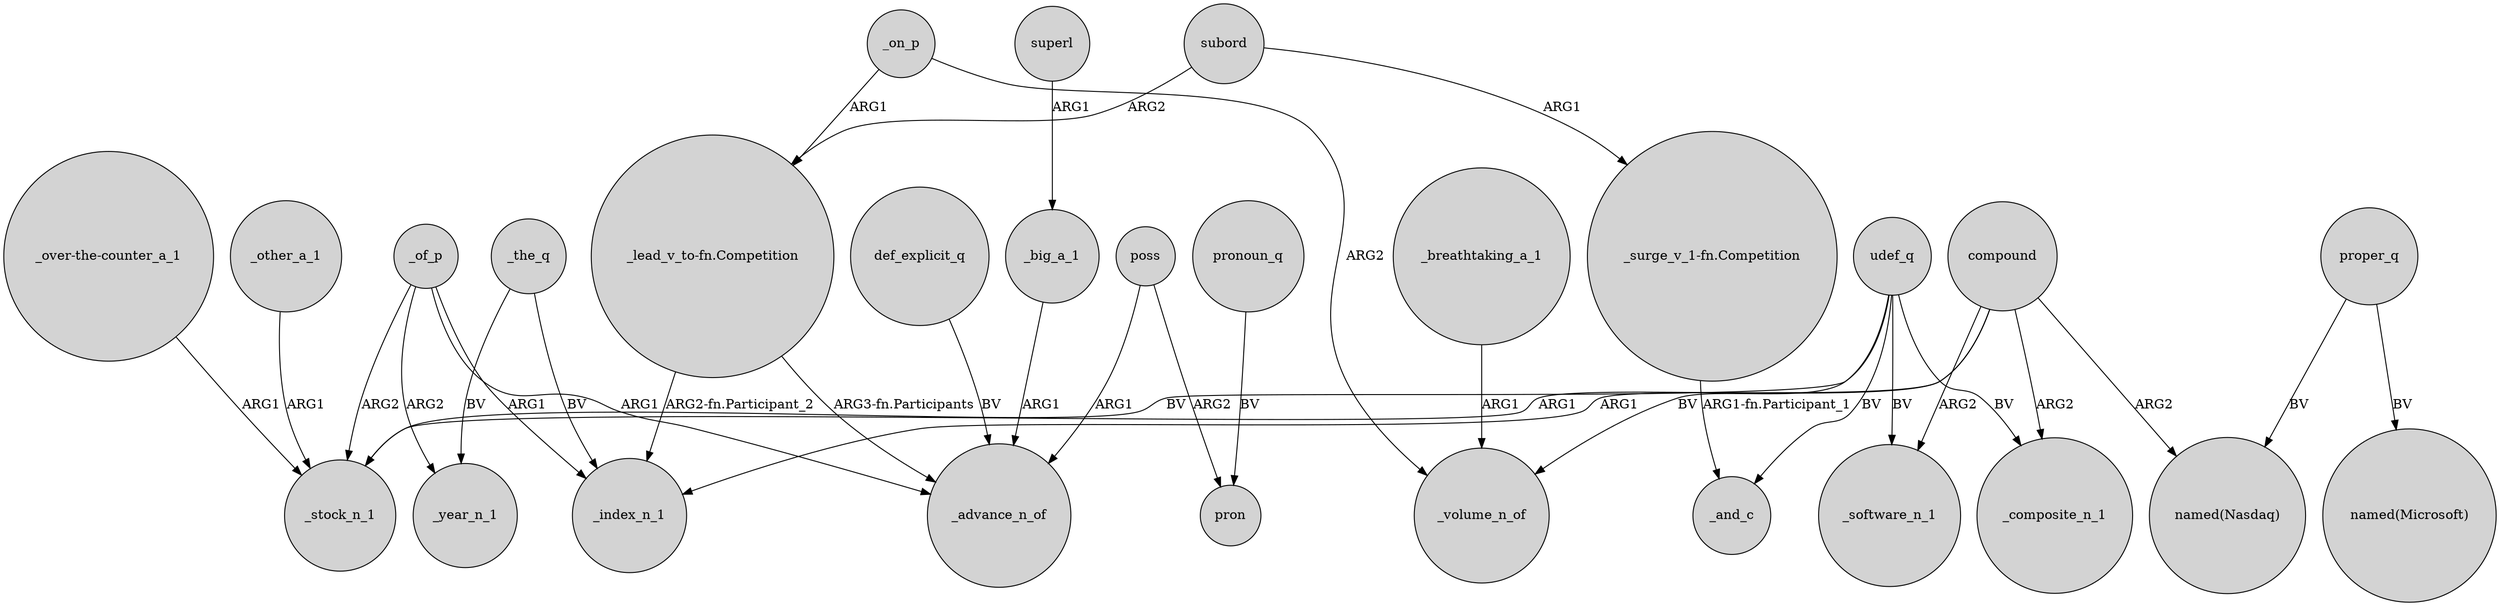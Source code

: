 digraph {
	node [shape=circle style=filled]
	subord -> "_surge_v_1-fn.Competition" [label=ARG1]
	proper_q -> "named(Nasdaq)" [label=BV]
	_of_p -> _year_n_1 [label=ARG2]
	_of_p -> _advance_n_of [label=ARG1]
	"_lead_v_to-fn.Competition" -> _advance_n_of [label="ARG3-fn.Participants"]
	poss -> _advance_n_of [label=ARG1]
	_other_a_1 -> _stock_n_1 [label=ARG1]
	_breathtaking_a_1 -> _volume_n_of [label=ARG1]
	_the_q -> _index_n_1 [label=BV]
	subord -> "_lead_v_to-fn.Competition" [label=ARG2]
	proper_q -> "named(Microsoft)" [label=BV]
	udef_q -> _and_c [label=BV]
	udef_q -> _volume_n_of [label=BV]
	compound -> _stock_n_1 [label=ARG1]
	_big_a_1 -> _advance_n_of [label=ARG1]
	pronoun_q -> pron [label=BV]
	"_surge_v_1-fn.Competition" -> _and_c [label="ARG1-fn.Participant_1"]
	poss -> pron [label=ARG2]
	udef_q -> _stock_n_1 [label=BV]
	superl -> _big_a_1 [label=ARG1]
	_the_q -> _year_n_1 [label=BV]
	compound -> _software_n_1 [label=ARG2]
	_on_p -> "_lead_v_to-fn.Competition" [label=ARG1]
	compound -> _index_n_1 [label=ARG1]
	_on_p -> _volume_n_of [label=ARG2]
	_of_p -> _stock_n_1 [label=ARG2]
	udef_q -> _composite_n_1 [label=BV]
	"_over-the-counter_a_1" -> _stock_n_1 [label=ARG1]
	def_explicit_q -> _advance_n_of [label=BV]
	"_lead_v_to-fn.Competition" -> _index_n_1 [label="ARG2-fn.Participant_2"]
	udef_q -> _software_n_1 [label=BV]
	compound -> _composite_n_1 [label=ARG2]
	_of_p -> _index_n_1 [label=ARG1]
	compound -> "named(Nasdaq)" [label=ARG2]
}
